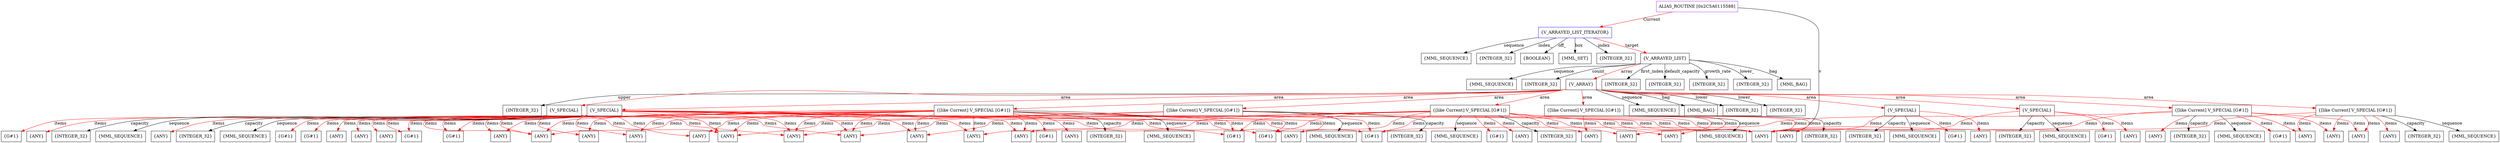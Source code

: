 digraph g {
	node [shape=box]
	b1[color=purple label=<ALIAS_ROUTINE [0x2C5A0115588]>]
	b2[color=blue label=<{V_ARRAYED_LIST_ITERATOR}>]
	b3[label=<{BOOLEAN}>]
	b4[label=<{MML_SET}>]
	b5[label=<{INTEGER_32}>]
	b6[label=<{V_ARRAYED_LIST}>]
	b7[label=<{INTEGER_32}>]
	b8[label=<{INTEGER_32}>]
	b9[label=<{INTEGER_32}>]
	b10[label=<{MML_BAG}>]
	b11[label=<{MML_SEQUENCE}>]
	b12[label=<{INTEGER_32}>]
	b13[label=<{V_ARRAY}>]
	b14[label=<{MML_BAG}>]
	b15[label=<{MML_SEQUENCE}>]
	b16[label=<{INTEGER_32}>]
	b17[label=<{INTEGER_32}>]
	b18[label=<{INTEGER_32}>]
	b19[label=<{V_SPECIAL}>]
	b20[label=<{G#1}>]
	b21[label=<{G#1}>]
	b22[label=<{G#1}>]
	b23[label=<{G#1}>]
	b24[label=<{ANY}>]
	b25[label=<{ANY}>]
	b26[label=<{ANY}>]
	b27[label=<{ANY}>]
	b28[label=<{ANY}>]
	b29[label=<{ANY}>]
	b30[label=<{ANY}>]
	b31[label=<{ANY}>]
	b32[label=<{ANY}>]
	b33[label=<{ANY}>]
	b34[label=<{ANY}>]
	b35[label=<{ANY}>]
	b36[label=<{G#1}>]
	b37[label=<{G#1}>]
	b38[label=<{G#1}>]
	b39[label=<{ANY}>]
	b40[label=<{ANY}>]
	b41[label=<{ANY}>]
	b42[label=<{ANY}>]
	b43[label=<{ANY}>]
	b44[label=<{INTEGER_32}>]
	b45[label=<{MML_SEQUENCE}>]
	b46[label=<{V_SPECIAL}>]
	b47[label=<{G#1}>]
	b48[label=<{ANY}>]
	b49[label=<{INTEGER_32}>]
	b50[label=<{MML_SEQUENCE}>]
	b51[label=<{[like Current] V_SPECIAL [G#1]}>]
	b52[label=<{G#1}>]
	b53[label=<{ANY}>]
	b54[label=<{INTEGER_32}>]
	b55[label=<{MML_SEQUENCE}>]
	b56[label=<{[like Current] V_SPECIAL [G#1]}>]
	b57[label=<{INTEGER_32}>]
	b58[label=<{MML_SEQUENCE}>]
	b59[label=<{V_SPECIAL}>]
	b60[label=<{G#1}>]
	b61[label=<{ANY}>]
	b62[label=<{INTEGER_32}>]
	b63[label=<{MML_SEQUENCE}>]
	b64[label=<{[like Current] V_SPECIAL [G#1]}>]
	b65[label=<{G#1}>]
	b66[label=<{ANY}>]
	b67[label=<{ANY}>]
	b68[label=<{ANY}>]
	b69[label=<{ANY}>]
	b70[label=<{INTEGER_32}>]
	b71[label=<{MML_SEQUENCE}>]
	b72[label=<{[like Current] V_SPECIAL [G#1]}>]
	b73[label=<{ANY}>]
	b74[label=<{INTEGER_32}>]
	b75[label=<{MML_SEQUENCE}>]
	b76[label=<{V_SPECIAL}>]
	b77[label=<{G#1}>]
	b78[label=<{ANY}>]
	b79[label=<{INTEGER_32}>]
	b80[label=<{MML_SEQUENCE}>]
	b81[label=<{[like Current] V_SPECIAL [G#1]}>]
	b82[label=<{G#1}>]
	b83[label=<{ANY}>]
	b84[label=<{ANY}>]
	b85[label=<{ANY}>]
	b86[label=<{ANY}>]
	b87[label=<{INTEGER_32}>]
	b88[label=<{MML_SEQUENCE}>]
	b89[label=<{[like Current] V_SPECIAL [G#1]}>]
	b90[label=<{ANY}>]
	b91[label=<{INTEGER_32}>]
	b92[label=<{MML_SEQUENCE}>]
	b93[label=<{INTEGER_32}>]
	b94[label=<{MML_SEQUENCE}>]
	b95[label=<{INTEGER_32}>]
	b1->b2[color=red label=<Current>]
	b2->b3[label=<off_>]
	b2->b4[label=<box>]
	b2->b5[label=<index>]
	b2->b6[color=red label=<target>]
	b6->b7[label=<default_capacity>]
	b6->b8[label=<growth_rate>]
	b6->b9[label=<lower_>]
	b6->b10[label=<bag>]
	b6->b11[label=<sequence>]
	b6->b12[label=<count_>]
	b6->b13[color=red label=<array>]
	b13->b14[label=<bag>]
	b13->b15[label=<sequence>]
	b13->b16[label=<lower_>]
	b13->b17[label=<lower>]
	b13->b18[label=<upper>]
	b13->b19[color=red label=<area>]
	b19->b20[color=red label=<items>]
	b19->b21[color=red label=<items>]
	b19->b22[color=red label=<items>]
	b19->b23[color=red label=<items>]
	b19->b24[color=red label=<items>]
	b19->b25[color=red label=<items>]
	b19->b26[color=red label=<items>]
	b19->b27[color=red label=<items>]
	b19->b28[color=red label=<items>]
	b19->b29[color=red label=<items>]
	b19->b30[color=red label=<items>]
	b19->b31[color=red label=<items>]
	b19->b32[color=red label=<items>]
	b19->b33[color=red label=<items>]
	b19->b34[color=red label=<items>]
	b19->b35[color=red label=<items>]
	b19->b36[color=red label=<items>]
	b19->b37[color=red label=<items>]
	b19->b38[color=red label=<items>]
	b19->b39[color=red label=<items>]
	b19->b40[color=red label=<items>]
	b19->b41[color=red label=<items>]
	b19->b42[color=red label=<items>]
	b19->b43[color=red label=<items>]
	b19->b44[label=<capacity>]
	b19->b45[label=<sequence>]
	b13->b46[color=red label=<area>]
	b46->b47[color=red label=<items>]
	b46->b48[color=red label=<items>]
	b46->b32[color=red label=<items>]
	b46->b33[color=red label=<items>]
	b46->b34[color=red label=<items>]
	b46->b35[color=red label=<items>]
	b46->b43[color=red label=<items>]
	b46->b49[label=<capacity>]
	b46->b50[label=<sequence>]
	b13->b51[color=red label=<area>]
	b51->b52[color=red label=<items>]
	b51->b22[color=red label=<items>]
	b51->b23[color=red label=<items>]
	b51->b36[color=red label=<items>]
	b51->b37[color=red label=<items>]
	b51->b38[color=red label=<items>]
	b51->b39[color=red label=<items>]
	b51->b40[color=red label=<items>]
	b51->b41[color=red label=<items>]
	b51->b42[color=red label=<items>]
	b51->b24[color=red label=<items>]
	b51->b25[color=red label=<items>]
	b51->b26[color=red label=<items>]
	b51->b27[color=red label=<items>]
	b51->b53[color=red label=<items>]
	b51->b32[color=red label=<items>]
	b51->b33[color=red label=<items>]
	b51->b34[color=red label=<items>]
	b51->b35[color=red label=<items>]
	b51->b43[color=red label=<items>]
	b51->b54[label=<capacity>]
	b51->b55[label=<sequence>]
	b13->b56[color=red label=<area>]
	b56->b32[color=red label=<items>]
	b56->b33[color=red label=<items>]
	b56->b34[color=red label=<items>]
	b56->b35[color=red label=<items>]
	b56->b43[color=red label=<items>]
	b56->b57[label=<capacity>]
	b56->b58[label=<sequence>]
	b13->b59[color=red label=<area>]
	b59->b60[color=red label=<items>]
	b59->b61[color=red label=<items>]
	b59->b43[color=red label=<items>]
	b59->b62[label=<capacity>]
	b59->b63[label=<sequence>]
	b13->b64[color=red label=<area>]
	b64->b65[color=red label=<items>]
	b64->b36[color=red label=<items>]
	b64->b37[color=red label=<items>]
	b64->b38[color=red label=<items>]
	b64->b39[color=red label=<items>]
	b64->b40[color=red label=<items>]
	b64->b41[color=red label=<items>]
	b64->b42[color=red label=<items>]
	b64->b66[color=red label=<items>]
	b64->b67[color=red label=<items>]
	b64->b68[color=red label=<items>]
	b64->b69[color=red label=<items>]
	b64->b43[color=red label=<items>]
	b64->b70[label=<capacity>]
	b64->b71[label=<sequence>]
	b13->b72[color=red label=<area>]
	b72->b66[color=red label=<items>]
	b72->b67[color=red label=<items>]
	b72->b68[color=red label=<items>]
	b72->b73[color=red label=<items>]
	b72->b43[color=red label=<items>]
	b72->b74[label=<capacity>]
	b72->b75[label=<sequence>]
	b13->b76[color=red label=<area>]
	b76->b77[color=red label=<items>]
	b76->b78[color=red label=<items>]
	b76->b43[color=red label=<items>]
	b76->b79[label=<capacity>]
	b76->b80[label=<sequence>]
	b13->b81[color=red label=<area>]
	b81->b82[color=red label=<items>]
	b81->b38[color=red label=<items>]
	b81->b83[color=red label=<items>]
	b81->b84[color=red label=<items>]
	b81->b85[color=red label=<items>]
	b81->b86[color=red label=<items>]
	b81->b43[color=red label=<items>]
	b81->b87[label=<capacity>]
	b81->b88[label=<sequence>]
	b13->b89[color=red label=<area>]
	b89->b83[color=red label=<items>]
	b89->b84[color=red label=<items>]
	b89->b85[color=red label=<items>]
	b89->b90[color=red label=<items>]
	b89->b43[color=red label=<items>]
	b89->b91[label=<capacity>]
	b89->b92[label=<sequence>]
	b6->b93[label=<first_index>]
	b2->b94[label=<sequence>]
	b2->b95[label=<index_>]
	b1->b43[label=<v>]
}
